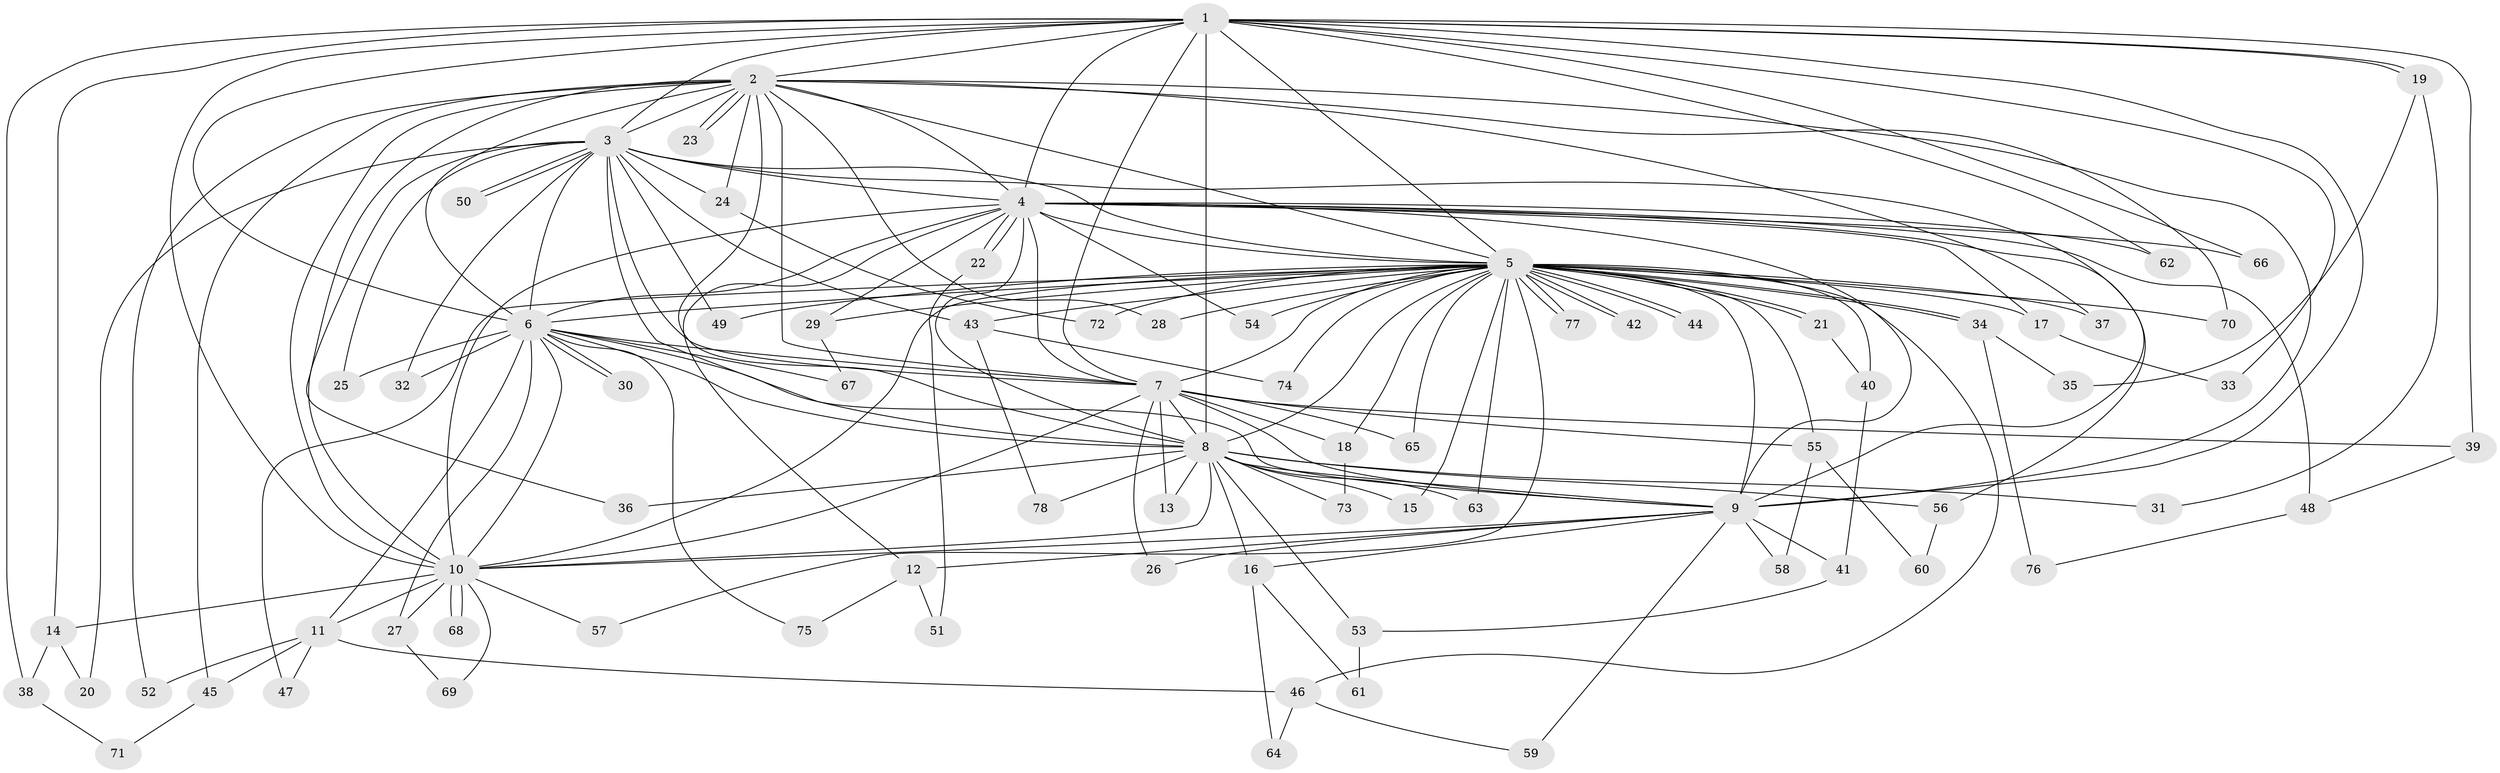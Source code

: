// coarse degree distribution, {15: 0.02564102564102564, 12: 0.02564102564102564, 24: 0.02564102564102564, 14: 0.05128205128205128, 13: 0.02564102564102564, 10: 0.02564102564102564, 5: 0.02564102564102564, 4: 0.05128205128205128, 2: 0.358974358974359, 3: 0.28205128205128205, 1: 0.10256410256410256}
// Generated by graph-tools (version 1.1) at 2025/17/03/04/25 18:17:56]
// undirected, 78 vertices, 181 edges
graph export_dot {
graph [start="1"]
  node [color=gray90,style=filled];
  1;
  2;
  3;
  4;
  5;
  6;
  7;
  8;
  9;
  10;
  11;
  12;
  13;
  14;
  15;
  16;
  17;
  18;
  19;
  20;
  21;
  22;
  23;
  24;
  25;
  26;
  27;
  28;
  29;
  30;
  31;
  32;
  33;
  34;
  35;
  36;
  37;
  38;
  39;
  40;
  41;
  42;
  43;
  44;
  45;
  46;
  47;
  48;
  49;
  50;
  51;
  52;
  53;
  54;
  55;
  56;
  57;
  58;
  59;
  60;
  61;
  62;
  63;
  64;
  65;
  66;
  67;
  68;
  69;
  70;
  71;
  72;
  73;
  74;
  75;
  76;
  77;
  78;
  1 -- 2;
  1 -- 3;
  1 -- 4;
  1 -- 5;
  1 -- 6;
  1 -- 7;
  1 -- 8;
  1 -- 9;
  1 -- 10;
  1 -- 14;
  1 -- 19;
  1 -- 19;
  1 -- 33;
  1 -- 38;
  1 -- 39;
  1 -- 62;
  1 -- 66;
  2 -- 3;
  2 -- 4;
  2 -- 5;
  2 -- 6;
  2 -- 7;
  2 -- 8;
  2 -- 9;
  2 -- 10;
  2 -- 23;
  2 -- 23;
  2 -- 24;
  2 -- 28;
  2 -- 36;
  2 -- 37;
  2 -- 45;
  2 -- 52;
  2 -- 70;
  3 -- 4;
  3 -- 5;
  3 -- 6;
  3 -- 7;
  3 -- 8;
  3 -- 9;
  3 -- 10;
  3 -- 20;
  3 -- 24;
  3 -- 25;
  3 -- 32;
  3 -- 43;
  3 -- 49;
  3 -- 50;
  3 -- 50;
  4 -- 5;
  4 -- 6;
  4 -- 7;
  4 -- 8;
  4 -- 9;
  4 -- 10;
  4 -- 12;
  4 -- 17;
  4 -- 22;
  4 -- 22;
  4 -- 29;
  4 -- 48;
  4 -- 54;
  4 -- 56;
  4 -- 62;
  4 -- 66;
  5 -- 6;
  5 -- 7;
  5 -- 8;
  5 -- 9;
  5 -- 10;
  5 -- 15;
  5 -- 17;
  5 -- 18;
  5 -- 21;
  5 -- 21;
  5 -- 28;
  5 -- 29;
  5 -- 34;
  5 -- 34;
  5 -- 37;
  5 -- 40;
  5 -- 42;
  5 -- 42;
  5 -- 43;
  5 -- 44;
  5 -- 44;
  5 -- 46;
  5 -- 47;
  5 -- 49;
  5 -- 54;
  5 -- 55;
  5 -- 57;
  5 -- 63;
  5 -- 65;
  5 -- 70;
  5 -- 72;
  5 -- 74;
  5 -- 77;
  5 -- 77;
  6 -- 7;
  6 -- 8;
  6 -- 9;
  6 -- 10;
  6 -- 11;
  6 -- 25;
  6 -- 27;
  6 -- 30;
  6 -- 30;
  6 -- 32;
  6 -- 67;
  6 -- 75;
  7 -- 8;
  7 -- 9;
  7 -- 10;
  7 -- 13;
  7 -- 18;
  7 -- 26;
  7 -- 39;
  7 -- 55;
  7 -- 65;
  8 -- 9;
  8 -- 10;
  8 -- 13;
  8 -- 15;
  8 -- 16;
  8 -- 31;
  8 -- 36;
  8 -- 53;
  8 -- 56;
  8 -- 63;
  8 -- 73;
  8 -- 78;
  9 -- 10;
  9 -- 12;
  9 -- 16;
  9 -- 26;
  9 -- 41;
  9 -- 58;
  9 -- 59;
  10 -- 11;
  10 -- 14;
  10 -- 27;
  10 -- 57;
  10 -- 68;
  10 -- 68;
  10 -- 69;
  11 -- 45;
  11 -- 46;
  11 -- 47;
  11 -- 52;
  12 -- 51;
  12 -- 75;
  14 -- 20;
  14 -- 38;
  16 -- 61;
  16 -- 64;
  17 -- 33;
  18 -- 73;
  19 -- 31;
  19 -- 35;
  21 -- 40;
  22 -- 51;
  24 -- 72;
  27 -- 69;
  29 -- 67;
  34 -- 35;
  34 -- 76;
  38 -- 71;
  39 -- 48;
  40 -- 41;
  41 -- 53;
  43 -- 74;
  43 -- 78;
  45 -- 71;
  46 -- 59;
  46 -- 64;
  48 -- 76;
  53 -- 61;
  55 -- 58;
  55 -- 60;
  56 -- 60;
}

